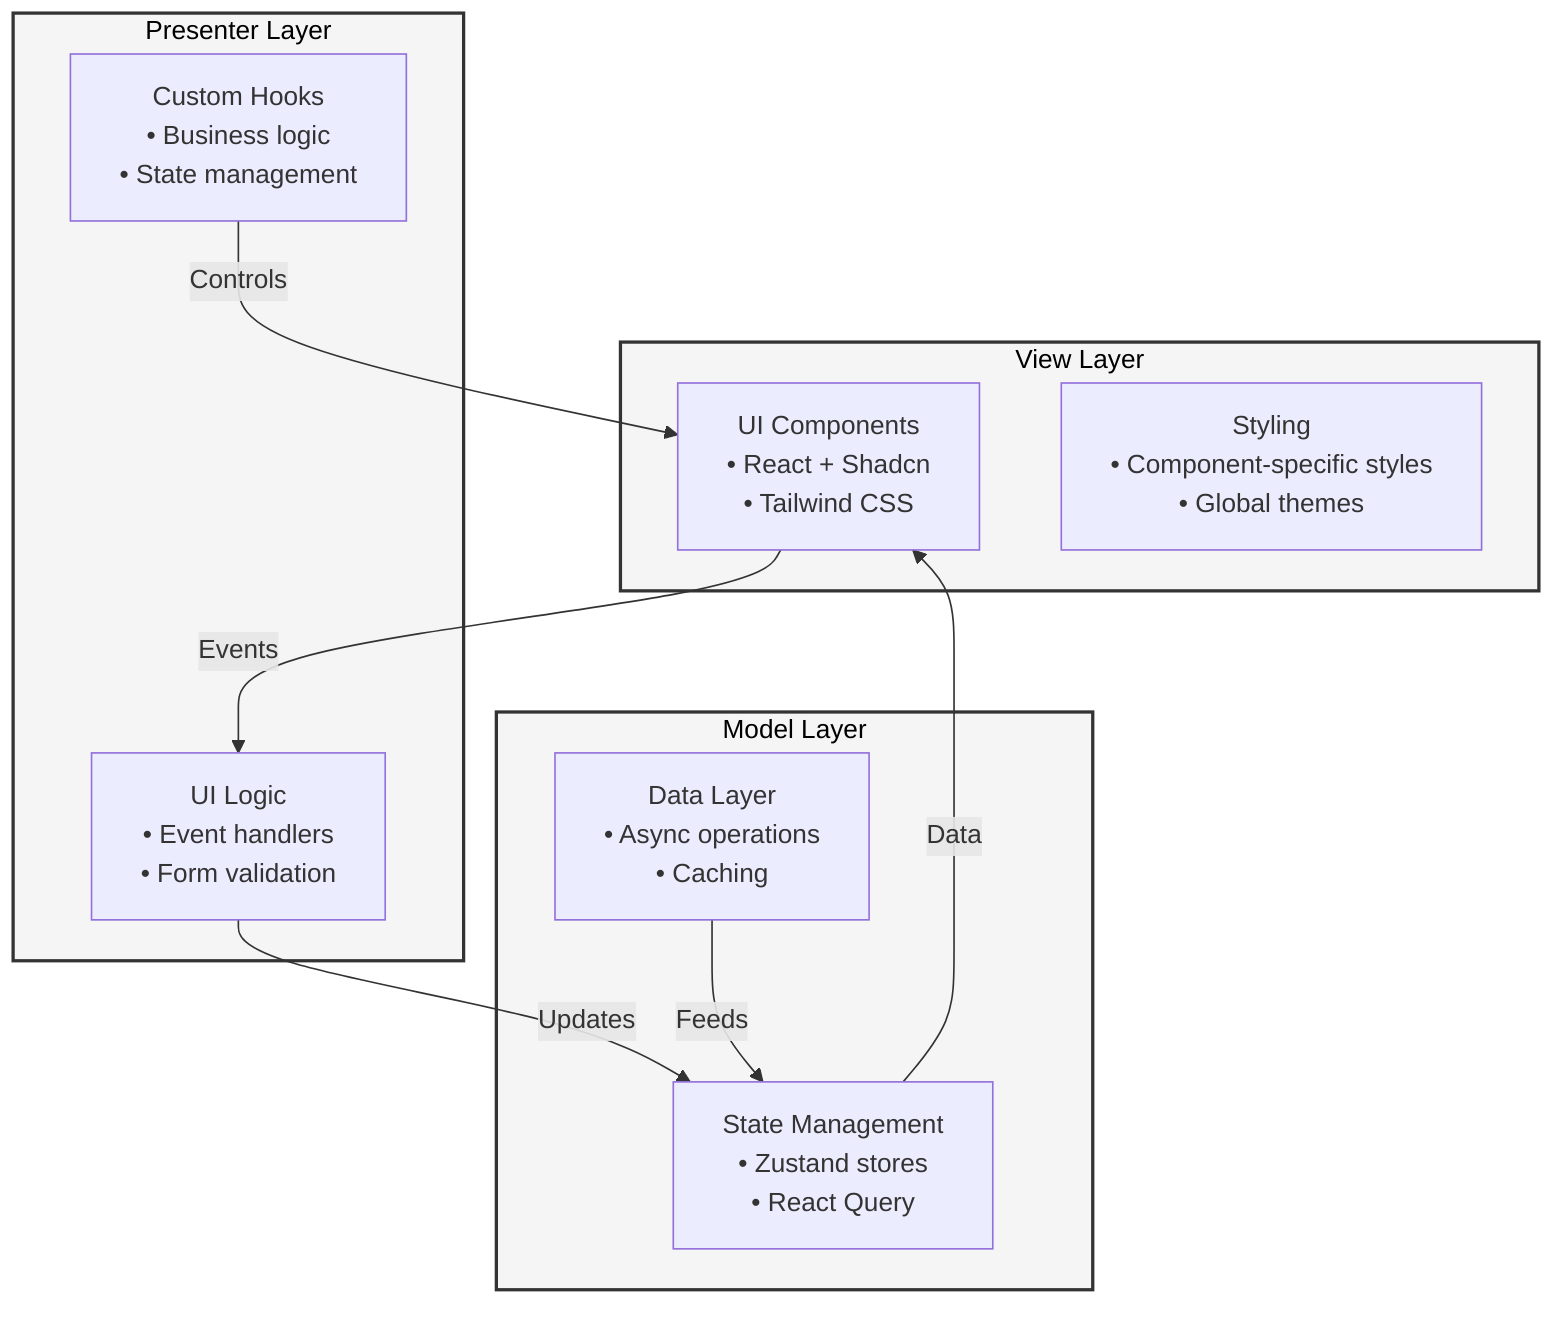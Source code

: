 flowchart TD
    subgraph View["View Layer"]
        direction TB
        UI["UI Components
        • React + Shadcn
        • Tailwind CSS"]
        Style["Styling
        • Component-specific styles
        • Global themes"]
    end
    
    subgraph Presenter["Presenter Layer"]
        direction TB
        Logic["UI Logic
        • Event handlers
        • Form validation"]
        Hook["Custom Hooks
        • Business logic
        • State management"]
    end
    
    subgraph Model["Model Layer"]
        direction TB
        State["State Management
        • Zustand stores
        • React Query"]
        Data["Data Layer
        • Async operations
        • Caching"]
    end
    
    UI -->|"Events"| Logic
    Logic -->|"Updates"| State
    State -->|"Data"| UI
    Hook -->|"Controls"| UI
    Data -->|"Feeds"| State
    
    classDef layer fill:#f5f5f5,stroke:#333,stroke-width:2px,color:#000000
    class View,Presenter,Model layer